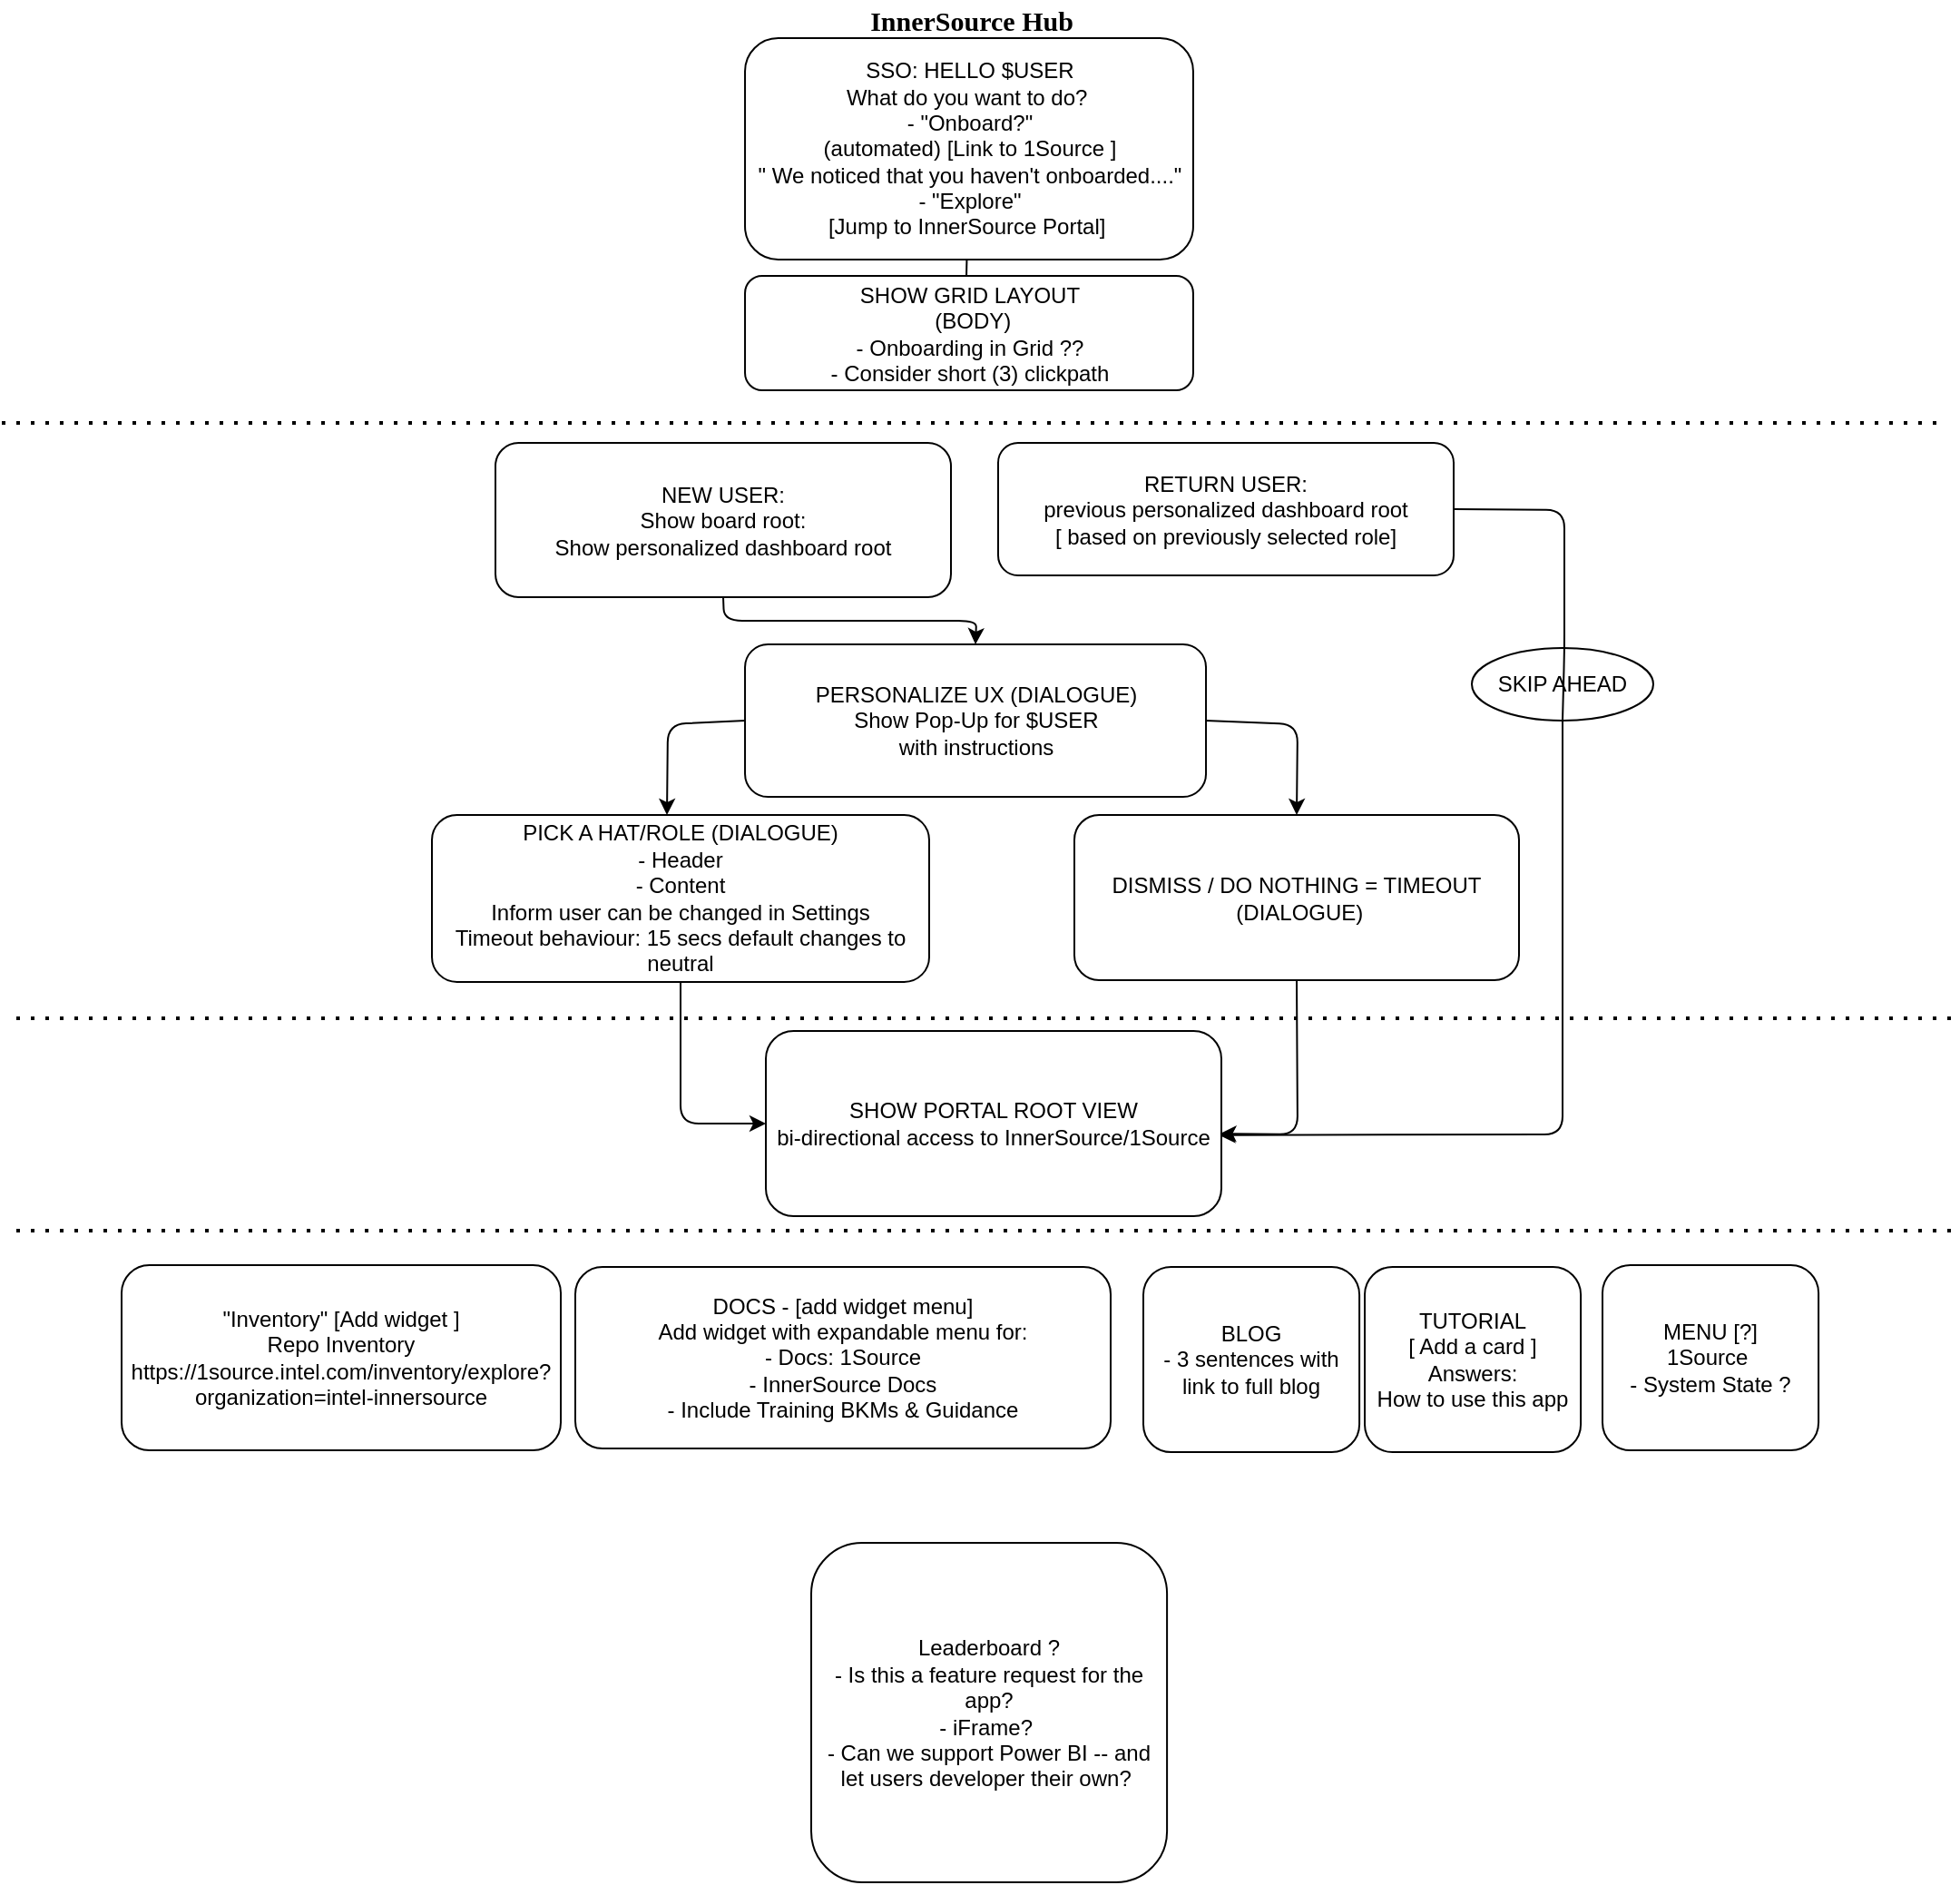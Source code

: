 <mxfile>
    <diagram name="Page-1" id="2cc2dc42-3aac-f2a9-1cec-7a8b7cbee084">
        <mxGraphModel dx="1164" dy="407" grid="0" gridSize="10" guides="1" tooltips="1" connect="1" arrows="1" fold="1" page="1" pageScale="1" pageWidth="1100" pageHeight="850" background="none" math="0" shadow="0">
            <root>
                <mxCell id="0"/>
                <mxCell id="1" parent="0"/>
                <mxCell id="19" value="" style="edgeStyle=none;html=1;" edge="1" parent="1" source="gnwamE3YTWoVNoAS0Me_-10">
                    <mxGeometry relative="1" as="geometry">
                        <mxPoint x="551" y="190" as="targetPoint"/>
                    </mxGeometry>
                </mxCell>
                <mxCell id="gnwamE3YTWoVNoAS0Me_-10" value="SSO: HELLO $USER&lt;br&gt;What do you want to do?&amp;nbsp;&lt;br&gt;- &quot;Onboard?&quot; &lt;br&gt;(automated) [Link to 1Source ]&lt;br&gt;&quot; We noticed that you haven't onboarded....&quot;&lt;br&gt;- &quot;Explore&quot; &lt;br&gt;[Jump to InnerSource Portal]&amp;nbsp;" style="rounded=1;whiteSpace=wrap;html=1;" parent="1" vertex="1">
                    <mxGeometry x="429.52" y="34" width="246.95" height="122" as="geometry"/>
                </mxCell>
                <mxCell id="gnwamE3YTWoVNoAS0Me_-12" value="&lt;b&gt;InnerSource Hub&lt;/b&gt;" style="text;html=1;points=[];align=center;verticalAlign=top;spacingTop=-4;fontSize=15;fontFamily=Verdana" parent="1" vertex="1">
                    <mxGeometry x="469" y="13" width="170" height="30" as="geometry"/>
                </mxCell>
                <mxCell id="28" value="" style="edgeStyle=none;html=1;exitX=0.5;exitY=1;exitDx=0;exitDy=0;entryX=0.5;entryY=0;entryDx=0;entryDy=0;" edge="1" parent="1" source="2" target="21">
                    <mxGeometry relative="1" as="geometry">
                        <mxPoint x="287" y="300" as="sourcePoint"/>
                        <mxPoint x="581" y="355" as="targetPoint"/>
                        <Array as="points">
                            <mxPoint x="418" y="355"/>
                            <mxPoint x="557" y="355"/>
                        </Array>
                    </mxGeometry>
                </mxCell>
                <mxCell id="2" value="NEW USER: &lt;br&gt;Show board root: &lt;br&gt;Show personalized dashboard root" style="rounded=1;whiteSpace=wrap;html=1;" parent="1" vertex="1">
                    <mxGeometry x="292" y="257" width="251" height="85" as="geometry"/>
                </mxCell>
                <mxCell id="47" style="edgeStyle=none;html=1;entryX=0;entryY=0.5;entryDx=0;entryDy=0;" edge="1" parent="1" source="5" target="13">
                    <mxGeometry relative="1" as="geometry">
                        <mxPoint x="438.753" y="652.484" as="targetPoint"/>
                        <Array as="points">
                            <mxPoint x="394" y="632"/>
                        </Array>
                    </mxGeometry>
                </mxCell>
                <mxCell id="5" value="PICK A HAT/ROLE (DIALOGUE)&lt;br&gt;- Header&lt;br&gt;- Content&lt;br&gt;Inform user can be changed in Settings&lt;br&gt;Timeout behaviour: 15 secs default changes to neutral" style="rounded=1;whiteSpace=wrap;html=1;" parent="1" vertex="1">
                    <mxGeometry x="257" y="462" width="274" height="92" as="geometry"/>
                </mxCell>
                <mxCell id="49" style="edgeStyle=none;html=1;entryX=0.995;entryY=0.562;entryDx=0;entryDy=0;exitX=0.5;exitY=1;exitDx=0;exitDy=0;entryPerimeter=0;startArrow=none;" edge="1" parent="1" source="54" target="13">
                    <mxGeometry relative="1" as="geometry">
                        <Array as="points">
                            <mxPoint x="880" y="638"/>
                        </Array>
                    </mxGeometry>
                </mxCell>
                <mxCell id="8" value="RETURN USER: &lt;br&gt;previous&amp;nbsp;personalized dashboard root &lt;br&gt;[ based on previously selected role]" style="rounded=1;whiteSpace=wrap;html=1;" parent="1" vertex="1">
                    <mxGeometry x="569" y="257" width="251" height="73" as="geometry"/>
                </mxCell>
                <mxCell id="13" value="SHOW PORTAL ROOT VIEW&lt;br&gt;bi-directional access to InnerSource/1Source" style="rounded=1;whiteSpace=wrap;html=1;" parent="1" vertex="1">
                    <mxGeometry x="441" y="581" width="251" height="102" as="geometry"/>
                </mxCell>
                <mxCell id="18" value="" style="endArrow=none;dashed=1;html=1;dashPattern=1 3;strokeWidth=2;" edge="1" parent="1">
                    <mxGeometry width="50" height="50" relative="1" as="geometry">
                        <mxPoint x="20" y="246" as="sourcePoint"/>
                        <mxPoint x="1088" y="246" as="targetPoint"/>
                    </mxGeometry>
                </mxCell>
                <mxCell id="20" value="SHOW GRID LAYOUT&lt;br&gt;&amp;nbsp;(BODY)&lt;br&gt;- Onboarding in Grid ??&lt;br&gt;- Consider short (3) clickpath" style="rounded=1;whiteSpace=wrap;html=1;" vertex="1" parent="1">
                    <mxGeometry x="429.52" y="165" width="246.95" height="63" as="geometry"/>
                </mxCell>
                <mxCell id="31" style="edgeStyle=none;html=1;entryX=0.5;entryY=0;entryDx=0;entryDy=0;exitX=1;exitY=0.5;exitDx=0;exitDy=0;" edge="1" parent="1" source="21" target="30">
                    <mxGeometry relative="1" as="geometry">
                        <mxPoint x="727.045" y="486.04" as="targetPoint"/>
                        <Array as="points">
                            <mxPoint x="734" y="412"/>
                        </Array>
                    </mxGeometry>
                </mxCell>
                <mxCell id="21" value="PERSONALIZE UX&amp;nbsp;(DIALOGUE)&lt;br&gt;Show Pop-Up for $USER &lt;br&gt;with instructions" style="rounded=1;whiteSpace=wrap;html=1;" vertex="1" parent="1">
                    <mxGeometry x="429.52" y="368" width="254" height="84" as="geometry"/>
                </mxCell>
                <mxCell id="46" style="edgeStyle=none;html=1;exitX=0.5;exitY=1;exitDx=0;exitDy=0;entryX=0.997;entryY=0.554;entryDx=0;entryDy=0;entryPerimeter=0;" edge="1" parent="1" source="30" target="13">
                    <mxGeometry relative="1" as="geometry">
                        <mxPoint x="739" y="581" as="sourcePoint"/>
                        <mxPoint x="694" y="630" as="targetPoint"/>
                        <Array as="points">
                            <mxPoint x="734" y="638"/>
                        </Array>
                    </mxGeometry>
                </mxCell>
                <mxCell id="30" value="DISMISS / DO NOTHING = TIMEOUT&lt;br&gt;&amp;nbsp;(DIALOGUE)" style="rounded=1;whiteSpace=wrap;html=1;" vertex="1" parent="1">
                    <mxGeometry x="611" y="462" width="245" height="91" as="geometry"/>
                </mxCell>
                <mxCell id="32" value="&quot;Inventory&quot; [Add widget ]&lt;br&gt;Repo Inventory&lt;br&gt;https://1source.intel.com/inventory/explore?organization=intel-innersource" style="rounded=1;whiteSpace=wrap;html=1;" vertex="1" parent="1">
                    <mxGeometry x="86" y="710" width="242" height="102" as="geometry"/>
                </mxCell>
                <mxCell id="37" value="TUTORIAL&lt;br&gt;[ Add a card ]&lt;br&gt;Answers: &lt;br&gt;How to use this app&lt;br&gt;" style="rounded=1;whiteSpace=wrap;html=1;" vertex="1" parent="1">
                    <mxGeometry x="771" y="711" width="119.05" height="102" as="geometry"/>
                </mxCell>
                <mxCell id="39" value="MENU [?]&lt;br&gt;1Source&amp;nbsp;&lt;br&gt;- System State ?" style="rounded=1;whiteSpace=wrap;html=1;" vertex="1" parent="1">
                    <mxGeometry x="902" y="710" width="119.05" height="102" as="geometry"/>
                </mxCell>
                <mxCell id="40" value="Leaderboard ?&lt;br&gt;- Is this a feature request for the app?&lt;br&gt;- iFrame?&amp;nbsp;&lt;br&gt;- Can we support Power BI -- and let users developer their own?&amp;nbsp;&lt;br&gt;" style="rounded=1;whiteSpace=wrap;html=1;" vertex="1" parent="1">
                    <mxGeometry x="466" y="863" width="196.05" height="187" as="geometry"/>
                </mxCell>
                <mxCell id="41" value="" style="endArrow=none;dashed=1;html=1;dashPattern=1 3;strokeWidth=2;" edge="1" parent="1">
                    <mxGeometry width="50" height="50" relative="1" as="geometry">
                        <mxPoint x="28.0" y="574" as="sourcePoint"/>
                        <mxPoint x="1096" y="574" as="targetPoint"/>
                    </mxGeometry>
                </mxCell>
                <mxCell id="33" value="BLOG&lt;br&gt;- 3 sentences&amp;nbsp;with link to full blog" style="rounded=1;whiteSpace=wrap;html=1;" vertex="1" parent="1">
                    <mxGeometry x="649" y="711" width="119.05" height="102" as="geometry"/>
                </mxCell>
                <mxCell id="44" value="DOCS - [add widget menu]&lt;br&gt;&amp;nbsp;Add widget with expandable menu for:&amp;nbsp;&lt;br&gt;- Docs: 1Source&lt;br&gt;- InnerSource Docs&lt;br&gt;- Include Training BKMs &amp;amp; Guidance" style="rounded=1;whiteSpace=wrap;html=1;" vertex="1" parent="1">
                    <mxGeometry x="336" y="711" width="295" height="100" as="geometry"/>
                </mxCell>
                <mxCell id="52" value="" style="endArrow=none;dashed=1;html=1;dashPattern=1 3;strokeWidth=2;" edge="1" parent="1">
                    <mxGeometry width="50" height="50" relative="1" as="geometry">
                        <mxPoint x="28.0" y="691" as="sourcePoint"/>
                        <mxPoint x="1096" y="691" as="targetPoint"/>
                    </mxGeometry>
                </mxCell>
                <mxCell id="53" style="edgeStyle=none;html=1;entryX=0.5;entryY=0;entryDx=0;entryDy=0;exitX=0;exitY=0.5;exitDx=0;exitDy=0;" edge="1" parent="1" source="21">
                    <mxGeometry relative="1" as="geometry">
                        <mxPoint x="386.5" y="462.0" as="targetPoint"/>
                        <Array as="points">
                            <mxPoint x="387" y="412"/>
                        </Array>
                        <mxPoint x="353.0" y="412" as="sourcePoint"/>
                    </mxGeometry>
                </mxCell>
                <mxCell id="54" value="SKIP AHEAD" style="ellipse;whiteSpace=wrap;html=1;align=center;newEdgeStyle={&quot;edgeStyle&quot;:&quot;entityRelationEdgeStyle&quot;,&quot;startArrow&quot;:&quot;none&quot;,&quot;endArrow&quot;:&quot;none&quot;,&quot;segment&quot;:10,&quot;curved&quot;:1};treeFolding=1;treeMoving=1;" vertex="1" parent="1">
                    <mxGeometry x="830" y="370" width="100" height="40" as="geometry"/>
                </mxCell>
                <mxCell id="56" value="" style="edgeStyle=none;html=1;entryX=0.5;entryY=1;entryDx=0;entryDy=0;exitX=1;exitY=0.5;exitDx=0;exitDy=0;endArrow=none;" edge="1" parent="1" source="8" target="54">
                    <mxGeometry relative="1" as="geometry">
                        <mxPoint x="820" y="293.5" as="sourcePoint"/>
                        <mxPoint x="690.745" y="638.324" as="targetPoint"/>
                        <Array as="points">
                            <mxPoint x="881" y="294"/>
                            <mxPoint x="881" y="372"/>
                        </Array>
                    </mxGeometry>
                </mxCell>
            </root>
        </mxGraphModel>
    </diagram>
</mxfile>
